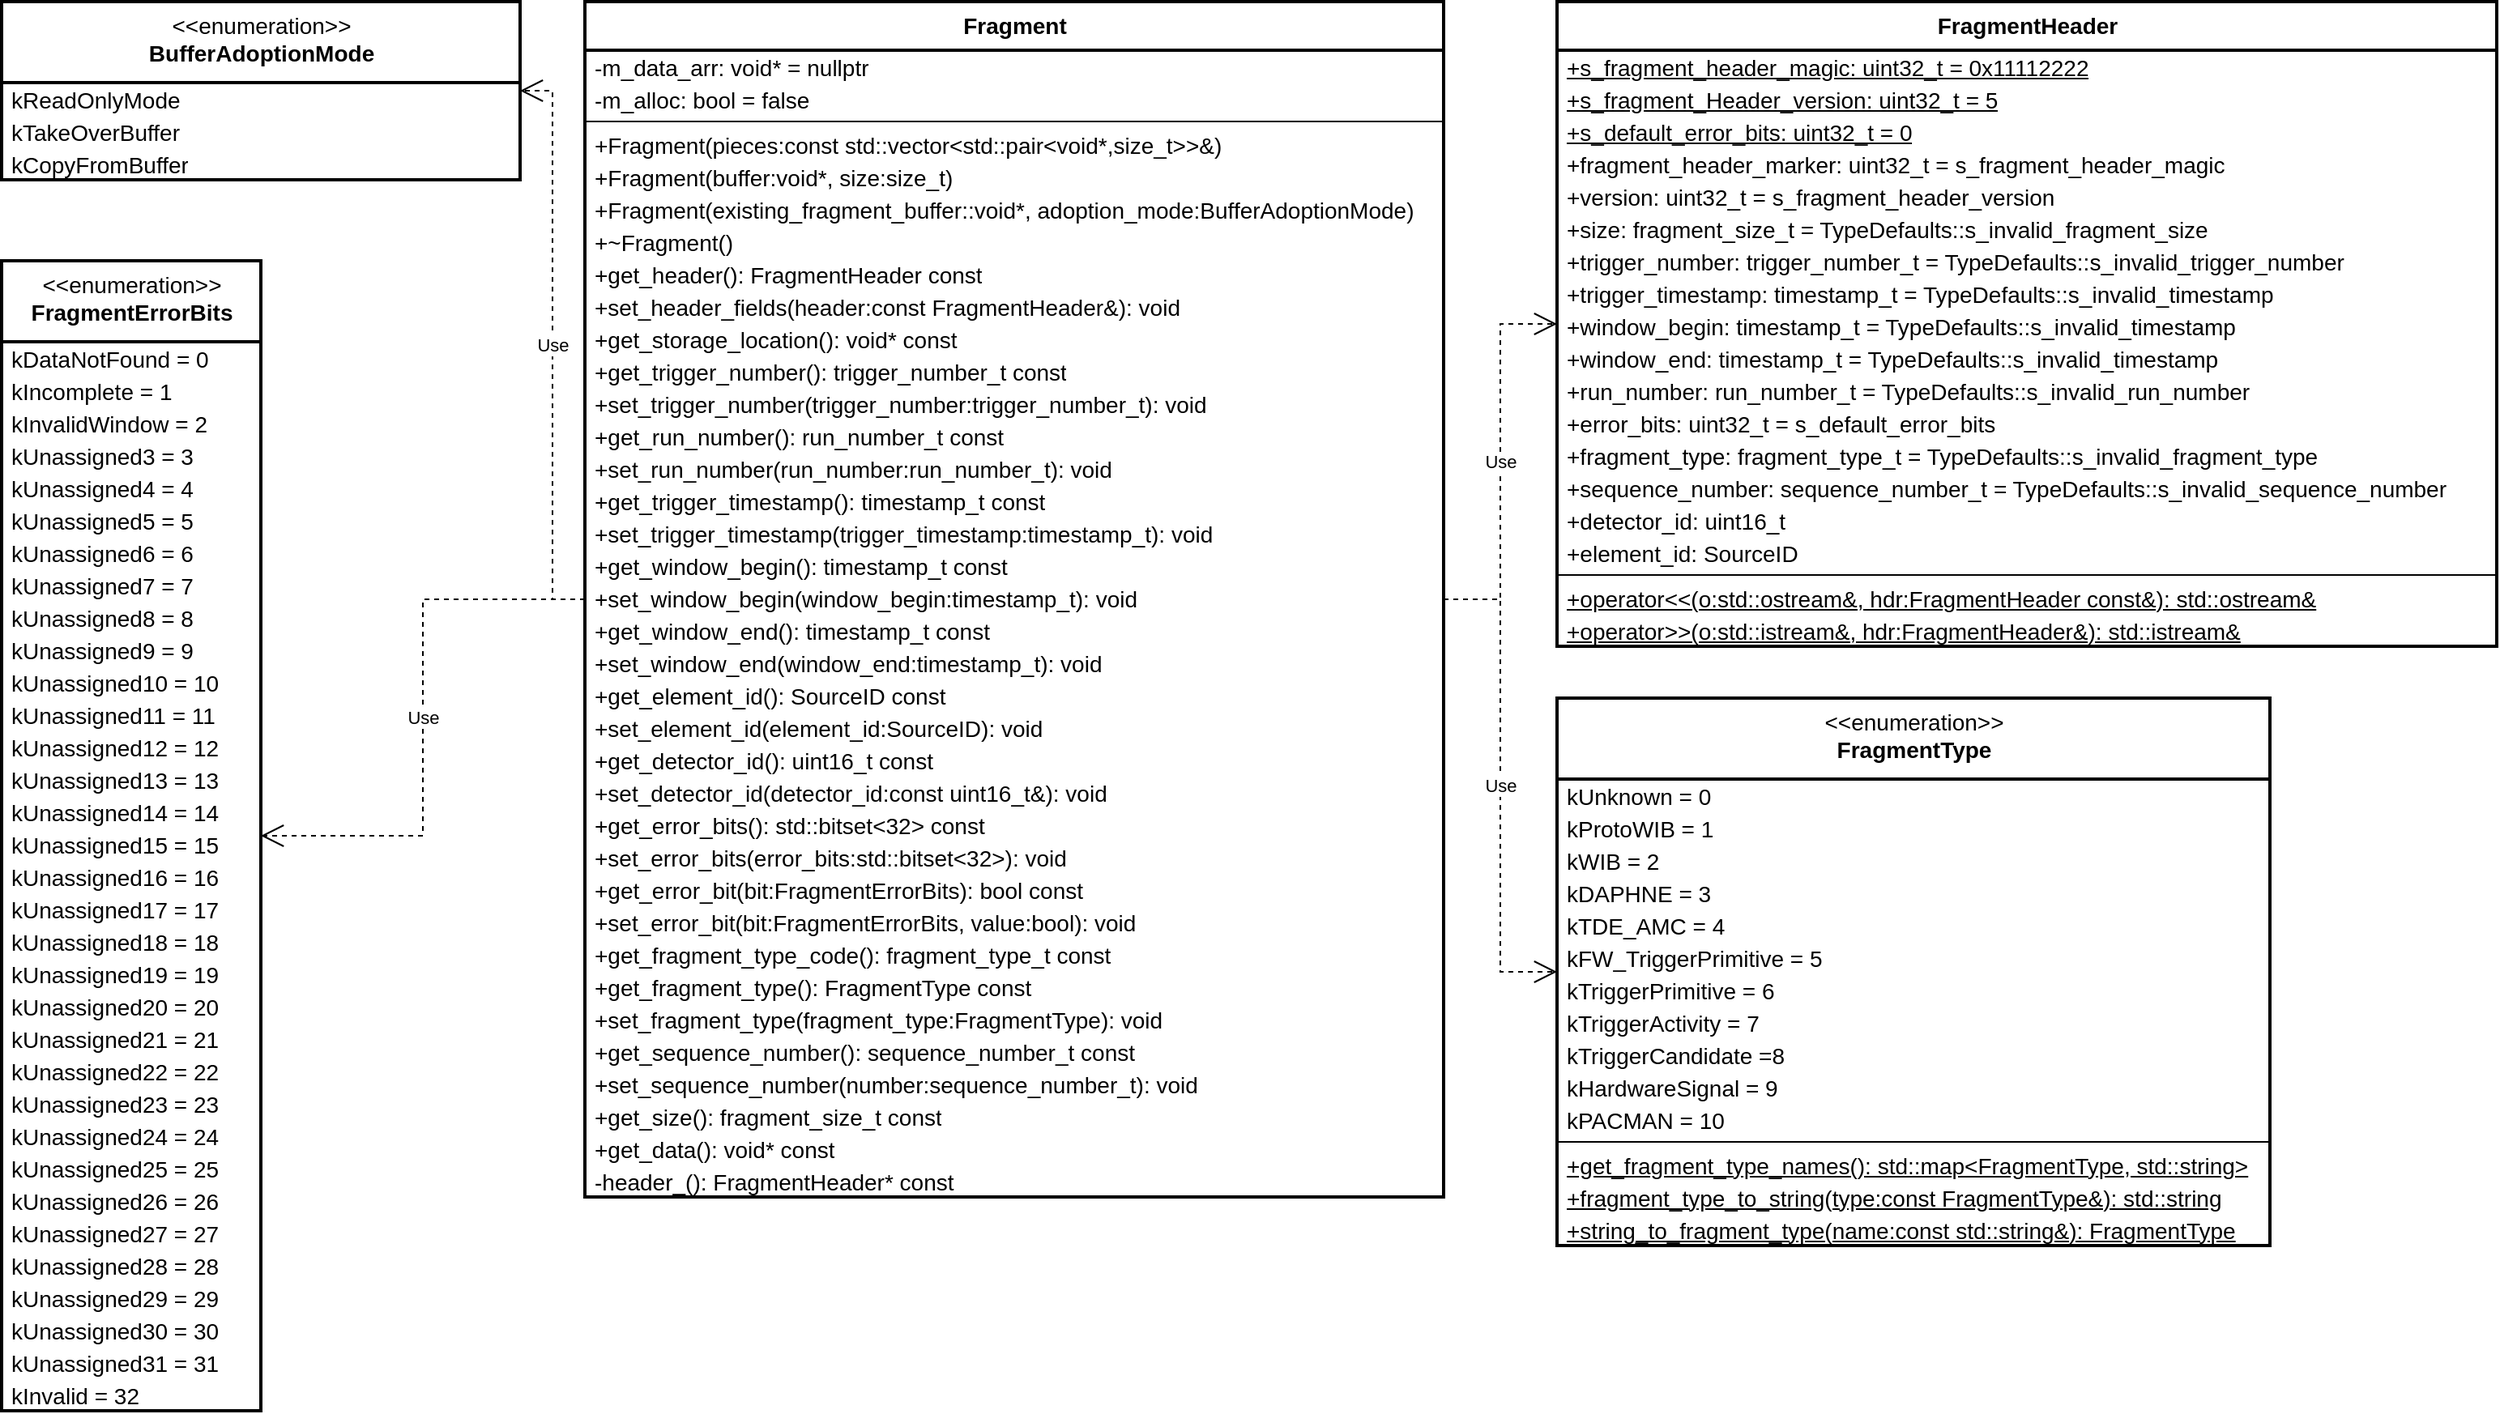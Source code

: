 <mxfile version="20.6.1" type="device"><diagram id="E1HVbYeFYIAMB-QXWZEo" name="Page-1"><mxGraphModel dx="2912" dy="1225" grid="1" gridSize="10" guides="1" tooltips="1" connect="1" arrows="1" fold="1" page="1" pageScale="1" pageWidth="850" pageHeight="1100" math="0" shadow="0"><root><mxCell id="0"/><mxCell id="1" parent="0"/><mxCell id="izyh-6Rv5obDqr6m-Rtq-10" value="&lt;b&gt;Fragment&lt;br&gt;&lt;/b&gt;" style="swimlane;fontStyle=0;align=center;verticalAlign=top;childLayout=stackLayout;horizontal=1;startSize=30;horizontalStack=0;resizeParent=1;resizeParentMax=0;resizeLast=0;collapsible=0;marginBottom=0;html=1;fontFamily=Helvetica;fontSize=14;strokeWidth=2;fillColor=default;" parent="1" vertex="1"><mxGeometry x="-180" y="110" width="530" height="738" as="geometry"/></mxCell><mxCell id="izyh-6Rv5obDqr6m-Rtq-11" value="-m_data_arr: void* = nullptr" style="text;html=1;strokeColor=none;fillColor=none;align=left;verticalAlign=middle;spacingLeft=4;spacingRight=4;overflow=hidden;rotatable=0;points=[[0,0.5],[1,0.5]];portConstraint=eastwest;fontFamily=Helvetica;fontSize=14;" parent="izyh-6Rv5obDqr6m-Rtq-10" vertex="1"><mxGeometry y="30" width="530" height="20" as="geometry"/></mxCell><mxCell id="izyh-6Rv5obDqr6m-Rtq-12" value="-m_alloc: bool = false" style="text;html=1;strokeColor=none;fillColor=none;align=left;verticalAlign=middle;spacingLeft=4;spacingRight=4;overflow=hidden;rotatable=0;points=[[0,0.5],[1,0.5]];portConstraint=eastwest;fontFamily=Helvetica;fontSize=14;" parent="izyh-6Rv5obDqr6m-Rtq-10" vertex="1"><mxGeometry y="50" width="530" height="20" as="geometry"/></mxCell><mxCell id="izyh-6Rv5obDqr6m-Rtq-17" value="" style="line;strokeWidth=1;fillColor=none;align=left;verticalAlign=middle;spacingTop=-1;spacingLeft=3;spacingRight=3;rotatable=0;labelPosition=right;points=[];portConstraint=eastwest;fontFamily=Helvetica;fontSize=14;" parent="izyh-6Rv5obDqr6m-Rtq-10" vertex="1"><mxGeometry y="70" width="530" height="8" as="geometry"/></mxCell><mxCell id="izyh-6Rv5obDqr6m-Rtq-13" value="+Fragment(pieces:const std::vector&amp;lt;std::pair&amp;lt;void*,size_t&amp;gt;&amp;gt;&amp;amp;)" style="text;html=1;strokeColor=none;fillColor=none;align=left;verticalAlign=middle;spacingLeft=4;spacingRight=4;overflow=hidden;rotatable=0;points=[[0,0.5],[1,0.5]];portConstraint=eastwest;fontFamily=Helvetica;fontSize=14;" parent="izyh-6Rv5obDqr6m-Rtq-10" vertex="1"><mxGeometry y="78" width="530" height="20" as="geometry"/></mxCell><mxCell id="izyh-6Rv5obDqr6m-Rtq-14" value="+Fragment(buffer:void*, size:size_t)" style="text;html=1;strokeColor=none;fillColor=none;align=left;verticalAlign=middle;spacingLeft=4;spacingRight=4;overflow=hidden;rotatable=0;points=[[0,0.5],[1,0.5]];portConstraint=eastwest;fontFamily=Helvetica;fontSize=14;" parent="izyh-6Rv5obDqr6m-Rtq-10" vertex="1"><mxGeometry y="98" width="530" height="20" as="geometry"/></mxCell><mxCell id="izyh-6Rv5obDqr6m-Rtq-15" value="+Fragment(existing_fragment_buffer::void*, adoption_mode:BufferAdoptionMode)" style="text;html=1;strokeColor=none;fillColor=none;align=left;verticalAlign=middle;spacingLeft=4;spacingRight=4;overflow=hidden;rotatable=0;points=[[0,0.5],[1,0.5]];portConstraint=eastwest;fontFamily=Helvetica;fontSize=14;" parent="izyh-6Rv5obDqr6m-Rtq-10" vertex="1"><mxGeometry y="118" width="530" height="20" as="geometry"/></mxCell><mxCell id="izyh-6Rv5obDqr6m-Rtq-16" value="+~Fragment()" style="text;html=1;strokeColor=none;fillColor=none;align=left;verticalAlign=middle;spacingLeft=4;spacingRight=4;overflow=hidden;rotatable=0;points=[[0,0.5],[1,0.5]];portConstraint=eastwest;fontFamily=Helvetica;fontSize=14;" parent="izyh-6Rv5obDqr6m-Rtq-10" vertex="1"><mxGeometry y="138" width="530" height="20" as="geometry"/></mxCell><mxCell id="izyh-6Rv5obDqr6m-Rtq-18" value="+get_header(): FragmentHeader const" style="text;html=1;strokeColor=none;fillColor=none;align=left;verticalAlign=middle;spacingLeft=4;spacingRight=4;overflow=hidden;rotatable=0;points=[[0,0.5],[1,0.5]];portConstraint=eastwest;fontFamily=Helvetica;fontSize=14;" parent="izyh-6Rv5obDqr6m-Rtq-10" vertex="1"><mxGeometry y="158" width="530" height="20" as="geometry"/></mxCell><mxCell id="izyh-6Rv5obDqr6m-Rtq-19" value="+set_header_fields(header:const FragmentHeader&amp;amp;): void" style="text;html=1;strokeColor=none;fillColor=none;align=left;verticalAlign=middle;spacingLeft=4;spacingRight=4;overflow=hidden;rotatable=0;points=[[0,0.5],[1,0.5]];portConstraint=eastwest;fontFamily=Helvetica;fontSize=14;" parent="izyh-6Rv5obDqr6m-Rtq-10" vertex="1"><mxGeometry y="178" width="530" height="20" as="geometry"/></mxCell><mxCell id="izyh-6Rv5obDqr6m-Rtq-20" value="+get_storage_location(): void* const" style="text;html=1;strokeColor=none;fillColor=none;align=left;verticalAlign=middle;spacingLeft=4;spacingRight=4;overflow=hidden;rotatable=0;points=[[0,0.5],[1,0.5]];portConstraint=eastwest;fontFamily=Helvetica;fontSize=14;" parent="izyh-6Rv5obDqr6m-Rtq-10" vertex="1"><mxGeometry y="198" width="530" height="20" as="geometry"/></mxCell><mxCell id="izyh-6Rv5obDqr6m-Rtq-21" value="+get_trigger_number(): trigger_number_t const" style="text;html=1;strokeColor=none;fillColor=none;align=left;verticalAlign=middle;spacingLeft=4;spacingRight=4;overflow=hidden;rotatable=0;points=[[0,0.5],[1,0.5]];portConstraint=eastwest;fontFamily=Helvetica;fontSize=14;" parent="izyh-6Rv5obDqr6m-Rtq-10" vertex="1"><mxGeometry y="218" width="530" height="20" as="geometry"/></mxCell><mxCell id="izyh-6Rv5obDqr6m-Rtq-22" value="+set_trigger_number(trigger_number:trigger_number_t): void" style="text;html=1;strokeColor=none;fillColor=none;align=left;verticalAlign=middle;spacingLeft=4;spacingRight=4;overflow=hidden;rotatable=0;points=[[0,0.5],[1,0.5]];portConstraint=eastwest;fontFamily=Helvetica;fontSize=14;" parent="izyh-6Rv5obDqr6m-Rtq-10" vertex="1"><mxGeometry y="238" width="530" height="20" as="geometry"/></mxCell><mxCell id="qGtXSFFgRXFeK_T3VmSI-53" value="+get_run_number(): run_number_t const" style="text;html=1;strokeColor=none;fillColor=none;align=left;verticalAlign=middle;spacingLeft=4;spacingRight=4;overflow=hidden;rotatable=0;points=[[0,0.5],[1,0.5]];portConstraint=eastwest;fontFamily=Helvetica;fontSize=14;" parent="izyh-6Rv5obDqr6m-Rtq-10" vertex="1"><mxGeometry y="258" width="530" height="20" as="geometry"/></mxCell><mxCell id="qGtXSFFgRXFeK_T3VmSI-54" value="+set_run_number(run_number:run_number_t): void" style="text;html=1;strokeColor=none;fillColor=none;align=left;verticalAlign=middle;spacingLeft=4;spacingRight=4;overflow=hidden;rotatable=0;points=[[0,0.5],[1,0.5]];portConstraint=eastwest;fontFamily=Helvetica;fontSize=14;" parent="izyh-6Rv5obDqr6m-Rtq-10" vertex="1"><mxGeometry y="278" width="530" height="20" as="geometry"/></mxCell><mxCell id="qGtXSFFgRXFeK_T3VmSI-55" value="+get_trigger_timestamp(): timestamp_t const" style="text;html=1;strokeColor=none;fillColor=none;align=left;verticalAlign=middle;spacingLeft=4;spacingRight=4;overflow=hidden;rotatable=0;points=[[0,0.5],[1,0.5]];portConstraint=eastwest;fontFamily=Helvetica;fontSize=14;" parent="izyh-6Rv5obDqr6m-Rtq-10" vertex="1"><mxGeometry y="298" width="530" height="20" as="geometry"/></mxCell><mxCell id="qGtXSFFgRXFeK_T3VmSI-56" value="+set_trigger_timestamp(trigger_timestamp:timestamp_t): void" style="text;html=1;strokeColor=none;fillColor=none;align=left;verticalAlign=middle;spacingLeft=4;spacingRight=4;overflow=hidden;rotatable=0;points=[[0,0.5],[1,0.5]];portConstraint=eastwest;fontFamily=Helvetica;fontSize=14;" parent="izyh-6Rv5obDqr6m-Rtq-10" vertex="1"><mxGeometry y="318" width="530" height="20" as="geometry"/></mxCell><mxCell id="qGtXSFFgRXFeK_T3VmSI-57" value="+get_window_begin(): timestamp_t const" style="text;html=1;strokeColor=none;fillColor=none;align=left;verticalAlign=middle;spacingLeft=4;spacingRight=4;overflow=hidden;rotatable=0;points=[[0,0.5],[1,0.5]];portConstraint=eastwest;fontFamily=Helvetica;fontSize=14;" parent="izyh-6Rv5obDqr6m-Rtq-10" vertex="1"><mxGeometry y="338" width="530" height="20" as="geometry"/></mxCell><mxCell id="qGtXSFFgRXFeK_T3VmSI-58" value="+set_window_begin(window_begin:timestamp_t): void" style="text;html=1;strokeColor=none;fillColor=none;align=left;verticalAlign=middle;spacingLeft=4;spacingRight=4;overflow=hidden;rotatable=0;points=[[0,0.5],[1,0.5]];portConstraint=eastwest;fontFamily=Helvetica;fontSize=14;" parent="izyh-6Rv5obDqr6m-Rtq-10" vertex="1"><mxGeometry y="358" width="530" height="20" as="geometry"/></mxCell><mxCell id="qGtXSFFgRXFeK_T3VmSI-59" value="+get_window_end(): timestamp_t const" style="text;html=1;strokeColor=none;fillColor=none;align=left;verticalAlign=middle;spacingLeft=4;spacingRight=4;overflow=hidden;rotatable=0;points=[[0,0.5],[1,0.5]];portConstraint=eastwest;fontFamily=Helvetica;fontSize=14;" parent="izyh-6Rv5obDqr6m-Rtq-10" vertex="1"><mxGeometry y="378" width="530" height="20" as="geometry"/></mxCell><mxCell id="qGtXSFFgRXFeK_T3VmSI-60" value="+set_window_end(window_end:timestamp_t): void" style="text;html=1;strokeColor=none;fillColor=none;align=left;verticalAlign=middle;spacingLeft=4;spacingRight=4;overflow=hidden;rotatable=0;points=[[0,0.5],[1,0.5]];portConstraint=eastwest;fontFamily=Helvetica;fontSize=14;" parent="izyh-6Rv5obDqr6m-Rtq-10" vertex="1"><mxGeometry y="398" width="530" height="20" as="geometry"/></mxCell><mxCell id="qGtXSFFgRXFeK_T3VmSI-61" value="+get_element_id(): SourceID const" style="text;html=1;strokeColor=none;fillColor=none;align=left;verticalAlign=middle;spacingLeft=4;spacingRight=4;overflow=hidden;rotatable=0;points=[[0,0.5],[1,0.5]];portConstraint=eastwest;fontFamily=Helvetica;fontSize=14;" parent="izyh-6Rv5obDqr6m-Rtq-10" vertex="1"><mxGeometry y="418" width="530" height="20" as="geometry"/></mxCell><mxCell id="qGtXSFFgRXFeK_T3VmSI-62" value="+set_element_id(element_id:SourceID): void" style="text;html=1;strokeColor=none;fillColor=none;align=left;verticalAlign=middle;spacingLeft=4;spacingRight=4;overflow=hidden;rotatable=0;points=[[0,0.5],[1,0.5]];portConstraint=eastwest;fontFamily=Helvetica;fontSize=14;" parent="izyh-6Rv5obDqr6m-Rtq-10" vertex="1"><mxGeometry y="438" width="530" height="20" as="geometry"/></mxCell><mxCell id="qGtXSFFgRXFeK_T3VmSI-63" value="+get_detector_id(): uint16_t const" style="text;html=1;strokeColor=none;fillColor=none;align=left;verticalAlign=middle;spacingLeft=4;spacingRight=4;overflow=hidden;rotatable=0;points=[[0,0.5],[1,0.5]];portConstraint=eastwest;fontFamily=Helvetica;fontSize=14;" parent="izyh-6Rv5obDqr6m-Rtq-10" vertex="1"><mxGeometry y="458" width="530" height="20" as="geometry"/></mxCell><mxCell id="qGtXSFFgRXFeK_T3VmSI-64" value="+set_detector_id(detector_id:const uint16_t&amp;amp;): void" style="text;html=1;strokeColor=none;fillColor=none;align=left;verticalAlign=middle;spacingLeft=4;spacingRight=4;overflow=hidden;rotatable=0;points=[[0,0.5],[1,0.5]];portConstraint=eastwest;fontFamily=Helvetica;fontSize=14;" parent="izyh-6Rv5obDqr6m-Rtq-10" vertex="1"><mxGeometry y="478" width="530" height="20" as="geometry"/></mxCell><mxCell id="qGtXSFFgRXFeK_T3VmSI-65" value="+get_error_bits(): std::bitset&amp;lt;32&amp;gt; const" style="text;html=1;strokeColor=none;fillColor=none;align=left;verticalAlign=middle;spacingLeft=4;spacingRight=4;overflow=hidden;rotatable=0;points=[[0,0.5],[1,0.5]];portConstraint=eastwest;fontFamily=Helvetica;fontSize=14;" parent="izyh-6Rv5obDqr6m-Rtq-10" vertex="1"><mxGeometry y="498" width="530" height="20" as="geometry"/></mxCell><mxCell id="qGtXSFFgRXFeK_T3VmSI-66" value="+set_error_bits(error_bits:std::bitset&amp;lt;32&amp;gt;): void" style="text;html=1;strokeColor=none;fillColor=none;align=left;verticalAlign=middle;spacingLeft=4;spacingRight=4;overflow=hidden;rotatable=0;points=[[0,0.5],[1,0.5]];portConstraint=eastwest;fontFamily=Helvetica;fontSize=14;" parent="izyh-6Rv5obDqr6m-Rtq-10" vertex="1"><mxGeometry y="518" width="530" height="20" as="geometry"/></mxCell><mxCell id="qGtXSFFgRXFeK_T3VmSI-67" value="+get_error_bit(bit:FragmentErrorBits): bool const" style="text;html=1;strokeColor=none;fillColor=none;align=left;verticalAlign=middle;spacingLeft=4;spacingRight=4;overflow=hidden;rotatable=0;points=[[0,0.5],[1,0.5]];portConstraint=eastwest;fontFamily=Helvetica;fontSize=14;" parent="izyh-6Rv5obDqr6m-Rtq-10" vertex="1"><mxGeometry y="538" width="530" height="20" as="geometry"/></mxCell><mxCell id="qGtXSFFgRXFeK_T3VmSI-68" value="+set_error_bit(bit:FragmentErrorBits, value:bool): void" style="text;html=1;strokeColor=none;fillColor=none;align=left;verticalAlign=middle;spacingLeft=4;spacingRight=4;overflow=hidden;rotatable=0;points=[[0,0.5],[1,0.5]];portConstraint=eastwest;fontFamily=Helvetica;fontSize=14;" parent="izyh-6Rv5obDqr6m-Rtq-10" vertex="1"><mxGeometry y="558" width="530" height="20" as="geometry"/></mxCell><mxCell id="qGtXSFFgRXFeK_T3VmSI-69" value="+get_fragment_type_code(): fragment_type_t const" style="text;html=1;strokeColor=none;fillColor=none;align=left;verticalAlign=middle;spacingLeft=4;spacingRight=4;overflow=hidden;rotatable=0;points=[[0,0.5],[1,0.5]];portConstraint=eastwest;fontFamily=Helvetica;fontSize=14;" parent="izyh-6Rv5obDqr6m-Rtq-10" vertex="1"><mxGeometry y="578" width="530" height="20" as="geometry"/></mxCell><mxCell id="qGtXSFFgRXFeK_T3VmSI-70" value="+get_fragment_type(): FragmentType const" style="text;html=1;strokeColor=none;fillColor=none;align=left;verticalAlign=middle;spacingLeft=4;spacingRight=4;overflow=hidden;rotatable=0;points=[[0,0.5],[1,0.5]];portConstraint=eastwest;fontFamily=Helvetica;fontSize=14;" parent="izyh-6Rv5obDqr6m-Rtq-10" vertex="1"><mxGeometry y="598" width="530" height="20" as="geometry"/></mxCell><mxCell id="qGtXSFFgRXFeK_T3VmSI-71" value="+set_fragment_type(fragment_type:FragmentType): void" style="text;html=1;strokeColor=none;fillColor=none;align=left;verticalAlign=middle;spacingLeft=4;spacingRight=4;overflow=hidden;rotatable=0;points=[[0,0.5],[1,0.5]];portConstraint=eastwest;fontFamily=Helvetica;fontSize=14;" parent="izyh-6Rv5obDqr6m-Rtq-10" vertex="1"><mxGeometry y="618" width="530" height="20" as="geometry"/></mxCell><mxCell id="qGtXSFFgRXFeK_T3VmSI-72" value="+get_sequence_number(): sequence_number_t const" style="text;html=1;strokeColor=none;fillColor=none;align=left;verticalAlign=middle;spacingLeft=4;spacingRight=4;overflow=hidden;rotatable=0;points=[[0,0.5],[1,0.5]];portConstraint=eastwest;fontFamily=Helvetica;fontSize=14;" parent="izyh-6Rv5obDqr6m-Rtq-10" vertex="1"><mxGeometry y="638" width="530" height="20" as="geometry"/></mxCell><mxCell id="qGtXSFFgRXFeK_T3VmSI-73" value="+set_sequence_number(number:sequence_number_t): void" style="text;html=1;strokeColor=none;fillColor=none;align=left;verticalAlign=middle;spacingLeft=4;spacingRight=4;overflow=hidden;rotatable=0;points=[[0,0.5],[1,0.5]];portConstraint=eastwest;fontFamily=Helvetica;fontSize=14;" parent="izyh-6Rv5obDqr6m-Rtq-10" vertex="1"><mxGeometry y="658" width="530" height="20" as="geometry"/></mxCell><mxCell id="qGtXSFFgRXFeK_T3VmSI-74" value="+get_size(): fragment_size_t const" style="text;html=1;strokeColor=none;fillColor=none;align=left;verticalAlign=middle;spacingLeft=4;spacingRight=4;overflow=hidden;rotatable=0;points=[[0,0.5],[1,0.5]];portConstraint=eastwest;fontFamily=Helvetica;fontSize=14;" parent="izyh-6Rv5obDqr6m-Rtq-10" vertex="1"><mxGeometry y="678" width="530" height="20" as="geometry"/></mxCell><mxCell id="qGtXSFFgRXFeK_T3VmSI-75" value="+get_data(): void* const" style="text;html=1;strokeColor=none;fillColor=none;align=left;verticalAlign=middle;spacingLeft=4;spacingRight=4;overflow=hidden;rotatable=0;points=[[0,0.5],[1,0.5]];portConstraint=eastwest;fontFamily=Helvetica;fontSize=14;" parent="izyh-6Rv5obDqr6m-Rtq-10" vertex="1"><mxGeometry y="698" width="530" height="20" as="geometry"/></mxCell><mxCell id="qGtXSFFgRXFeK_T3VmSI-76" value="-header_(): FragmentHeader* const" style="text;html=1;strokeColor=none;fillColor=none;align=left;verticalAlign=middle;spacingLeft=4;spacingRight=4;overflow=hidden;rotatable=0;points=[[0,0.5],[1,0.5]];portConstraint=eastwest;fontFamily=Helvetica;fontSize=14;" parent="izyh-6Rv5obDqr6m-Rtq-10" vertex="1"><mxGeometry y="718" width="530" height="20" as="geometry"/></mxCell><mxCell id="qGtXSFFgRXFeK_T3VmSI-1" value="&amp;lt;&amp;lt;enumeration&amp;gt;&amp;gt;&lt;br&gt;&lt;b&gt;FragmentErrorBits&lt;/b&gt;" style="swimlane;fontStyle=0;align=center;verticalAlign=top;childLayout=stackLayout;horizontal=1;startSize=50;horizontalStack=0;resizeParent=1;resizeParentMax=0;resizeLast=0;collapsible=0;marginBottom=0;html=1;fontFamily=Helvetica;fontSize=14;strokeWidth=2;fillColor=default;" parent="1" vertex="1"><mxGeometry x="-540" y="270" width="160" height="710" as="geometry"/></mxCell><mxCell id="qGtXSFFgRXFeK_T3VmSI-2" value="kDataNotFound = 0" style="text;html=1;strokeColor=none;fillColor=none;align=left;verticalAlign=middle;spacingLeft=4;spacingRight=4;overflow=hidden;rotatable=0;points=[[0,0.5],[1,0.5]];portConstraint=eastwest;fontFamily=Helvetica;fontSize=14;" parent="qGtXSFFgRXFeK_T3VmSI-1" vertex="1"><mxGeometry y="50" width="160" height="20" as="geometry"/></mxCell><mxCell id="qGtXSFFgRXFeK_T3VmSI-3" value="kIncomplete = 1" style="text;html=1;strokeColor=none;fillColor=none;align=left;verticalAlign=middle;spacingLeft=4;spacingRight=4;overflow=hidden;rotatable=0;points=[[0,0.5],[1,0.5]];portConstraint=eastwest;fontFamily=Helvetica;fontSize=14;" parent="qGtXSFFgRXFeK_T3VmSI-1" vertex="1"><mxGeometry y="70" width="160" height="20" as="geometry"/></mxCell><mxCell id="qGtXSFFgRXFeK_T3VmSI-4" value="kInvalidWindow = 2" style="text;html=1;strokeColor=none;fillColor=none;align=left;verticalAlign=middle;spacingLeft=4;spacingRight=4;overflow=hidden;rotatable=0;points=[[0,0.5],[1,0.5]];portConstraint=eastwest;fontFamily=Helvetica;fontSize=14;" parent="qGtXSFFgRXFeK_T3VmSI-1" vertex="1"><mxGeometry y="90" width="160" height="20" as="geometry"/></mxCell><mxCell id="qGtXSFFgRXFeK_T3VmSI-5" value="kUnassigned3 = 3" style="text;html=1;strokeColor=none;fillColor=none;align=left;verticalAlign=middle;spacingLeft=4;spacingRight=4;overflow=hidden;rotatable=0;points=[[0,0.5],[1,0.5]];portConstraint=eastwest;fontFamily=Helvetica;fontSize=14;" parent="qGtXSFFgRXFeK_T3VmSI-1" vertex="1"><mxGeometry y="110" width="160" height="20" as="geometry"/></mxCell><mxCell id="qGtXSFFgRXFeK_T3VmSI-79" value="kUnassigned4 = 4" style="text;html=1;strokeColor=none;fillColor=none;align=left;verticalAlign=middle;spacingLeft=4;spacingRight=4;overflow=hidden;rotatable=0;points=[[0,0.5],[1,0.5]];portConstraint=eastwest;fontFamily=Helvetica;fontSize=14;" parent="qGtXSFFgRXFeK_T3VmSI-1" vertex="1"><mxGeometry y="130" width="160" height="20" as="geometry"/></mxCell><mxCell id="qGtXSFFgRXFeK_T3VmSI-80" value="kUnassigned5 = 5" style="text;html=1;strokeColor=none;fillColor=none;align=left;verticalAlign=middle;spacingLeft=4;spacingRight=4;overflow=hidden;rotatable=0;points=[[0,0.5],[1,0.5]];portConstraint=eastwest;fontFamily=Helvetica;fontSize=14;" parent="qGtXSFFgRXFeK_T3VmSI-1" vertex="1"><mxGeometry y="150" width="160" height="20" as="geometry"/></mxCell><mxCell id="qGtXSFFgRXFeK_T3VmSI-82" value="kUnassigned6 = 6" style="text;html=1;strokeColor=none;fillColor=none;align=left;verticalAlign=middle;spacingLeft=4;spacingRight=4;overflow=hidden;rotatable=0;points=[[0,0.5],[1,0.5]];portConstraint=eastwest;fontFamily=Helvetica;fontSize=14;" parent="qGtXSFFgRXFeK_T3VmSI-1" vertex="1"><mxGeometry y="170" width="160" height="20" as="geometry"/></mxCell><mxCell id="qGtXSFFgRXFeK_T3VmSI-83" value="kUnassigned7 = 7" style="text;html=1;strokeColor=none;fillColor=none;align=left;verticalAlign=middle;spacingLeft=4;spacingRight=4;overflow=hidden;rotatable=0;points=[[0,0.5],[1,0.5]];portConstraint=eastwest;fontFamily=Helvetica;fontSize=14;" parent="qGtXSFFgRXFeK_T3VmSI-1" vertex="1"><mxGeometry y="190" width="160" height="20" as="geometry"/></mxCell><mxCell id="qGtXSFFgRXFeK_T3VmSI-84" value="kUnassigned8 = 8" style="text;html=1;strokeColor=none;fillColor=none;align=left;verticalAlign=middle;spacingLeft=4;spacingRight=4;overflow=hidden;rotatable=0;points=[[0,0.5],[1,0.5]];portConstraint=eastwest;fontFamily=Helvetica;fontSize=14;" parent="qGtXSFFgRXFeK_T3VmSI-1" vertex="1"><mxGeometry y="210" width="160" height="20" as="geometry"/></mxCell><mxCell id="qGtXSFFgRXFeK_T3VmSI-85" value="kUnassigned9 = 9" style="text;html=1;strokeColor=none;fillColor=none;align=left;verticalAlign=middle;spacingLeft=4;spacingRight=4;overflow=hidden;rotatable=0;points=[[0,0.5],[1,0.5]];portConstraint=eastwest;fontFamily=Helvetica;fontSize=14;" parent="qGtXSFFgRXFeK_T3VmSI-1" vertex="1"><mxGeometry y="230" width="160" height="20" as="geometry"/></mxCell><mxCell id="qGtXSFFgRXFeK_T3VmSI-86" value="kUnassigned10 = 10" style="text;html=1;strokeColor=none;fillColor=none;align=left;verticalAlign=middle;spacingLeft=4;spacingRight=4;overflow=hidden;rotatable=0;points=[[0,0.5],[1,0.5]];portConstraint=eastwest;fontFamily=Helvetica;fontSize=14;" parent="qGtXSFFgRXFeK_T3VmSI-1" vertex="1"><mxGeometry y="250" width="160" height="20" as="geometry"/></mxCell><mxCell id="qGtXSFFgRXFeK_T3VmSI-108" value="kUnassigned11 = 11" style="text;html=1;strokeColor=none;fillColor=none;align=left;verticalAlign=middle;spacingLeft=4;spacingRight=4;overflow=hidden;rotatable=0;points=[[0,0.5],[1,0.5]];portConstraint=eastwest;fontFamily=Helvetica;fontSize=14;" parent="qGtXSFFgRXFeK_T3VmSI-1" vertex="1"><mxGeometry y="270" width="160" height="20" as="geometry"/></mxCell><mxCell id="qGtXSFFgRXFeK_T3VmSI-109" value="kUnassigned12 = 12" style="text;html=1;strokeColor=none;fillColor=none;align=left;verticalAlign=middle;spacingLeft=4;spacingRight=4;overflow=hidden;rotatable=0;points=[[0,0.5],[1,0.5]];portConstraint=eastwest;fontFamily=Helvetica;fontSize=14;" parent="qGtXSFFgRXFeK_T3VmSI-1" vertex="1"><mxGeometry y="290" width="160" height="20" as="geometry"/></mxCell><mxCell id="qGtXSFFgRXFeK_T3VmSI-110" value="kUnassigned13 = 13" style="text;html=1;strokeColor=none;fillColor=none;align=left;verticalAlign=middle;spacingLeft=4;spacingRight=4;overflow=hidden;rotatable=0;points=[[0,0.5],[1,0.5]];portConstraint=eastwest;fontFamily=Helvetica;fontSize=14;" parent="qGtXSFFgRXFeK_T3VmSI-1" vertex="1"><mxGeometry y="310" width="160" height="20" as="geometry"/></mxCell><mxCell id="qGtXSFFgRXFeK_T3VmSI-111" value="kUnassigned14 = 14" style="text;html=1;strokeColor=none;fillColor=none;align=left;verticalAlign=middle;spacingLeft=4;spacingRight=4;overflow=hidden;rotatable=0;points=[[0,0.5],[1,0.5]];portConstraint=eastwest;fontFamily=Helvetica;fontSize=14;" parent="qGtXSFFgRXFeK_T3VmSI-1" vertex="1"><mxGeometry y="330" width="160" height="20" as="geometry"/></mxCell><mxCell id="qGtXSFFgRXFeK_T3VmSI-112" value="kUnassigned15 = 15" style="text;html=1;strokeColor=none;fillColor=none;align=left;verticalAlign=middle;spacingLeft=4;spacingRight=4;overflow=hidden;rotatable=0;points=[[0,0.5],[1,0.5]];portConstraint=eastwest;fontFamily=Helvetica;fontSize=14;" parent="qGtXSFFgRXFeK_T3VmSI-1" vertex="1"><mxGeometry y="350" width="160" height="20" as="geometry"/></mxCell><mxCell id="qGtXSFFgRXFeK_T3VmSI-113" value="kUnassigned16 = 16" style="text;html=1;strokeColor=none;fillColor=none;align=left;verticalAlign=middle;spacingLeft=4;spacingRight=4;overflow=hidden;rotatable=0;points=[[0,0.5],[1,0.5]];portConstraint=eastwest;fontFamily=Helvetica;fontSize=14;" parent="qGtXSFFgRXFeK_T3VmSI-1" vertex="1"><mxGeometry y="370" width="160" height="20" as="geometry"/></mxCell><mxCell id="qGtXSFFgRXFeK_T3VmSI-114" value="kUnassigned17 = 17" style="text;html=1;strokeColor=none;fillColor=none;align=left;verticalAlign=middle;spacingLeft=4;spacingRight=4;overflow=hidden;rotatable=0;points=[[0,0.5],[1,0.5]];portConstraint=eastwest;fontFamily=Helvetica;fontSize=14;" parent="qGtXSFFgRXFeK_T3VmSI-1" vertex="1"><mxGeometry y="390" width="160" height="20" as="geometry"/></mxCell><mxCell id="qGtXSFFgRXFeK_T3VmSI-115" value="kUnassigned18 = 18" style="text;html=1;strokeColor=none;fillColor=none;align=left;verticalAlign=middle;spacingLeft=4;spacingRight=4;overflow=hidden;rotatable=0;points=[[0,0.5],[1,0.5]];portConstraint=eastwest;fontFamily=Helvetica;fontSize=14;" parent="qGtXSFFgRXFeK_T3VmSI-1" vertex="1"><mxGeometry y="410" width="160" height="20" as="geometry"/></mxCell><mxCell id="qGtXSFFgRXFeK_T3VmSI-117" value="kUnassigned19 = 19" style="text;html=1;strokeColor=none;fillColor=none;align=left;verticalAlign=middle;spacingLeft=4;spacingRight=4;overflow=hidden;rotatable=0;points=[[0,0.5],[1,0.5]];portConstraint=eastwest;fontFamily=Helvetica;fontSize=14;" parent="qGtXSFFgRXFeK_T3VmSI-1" vertex="1"><mxGeometry y="430" width="160" height="20" as="geometry"/></mxCell><mxCell id="qGtXSFFgRXFeK_T3VmSI-118" value="kUnassigned20 = 20" style="text;html=1;strokeColor=none;fillColor=none;align=left;verticalAlign=middle;spacingLeft=4;spacingRight=4;overflow=hidden;rotatable=0;points=[[0,0.5],[1,0.5]];portConstraint=eastwest;fontFamily=Helvetica;fontSize=14;" parent="qGtXSFFgRXFeK_T3VmSI-1" vertex="1"><mxGeometry y="450" width="160" height="20" as="geometry"/></mxCell><mxCell id="qGtXSFFgRXFeK_T3VmSI-119" value="kUnassigned21 = 21" style="text;html=1;strokeColor=none;fillColor=none;align=left;verticalAlign=middle;spacingLeft=4;spacingRight=4;overflow=hidden;rotatable=0;points=[[0,0.5],[1,0.5]];portConstraint=eastwest;fontFamily=Helvetica;fontSize=14;" parent="qGtXSFFgRXFeK_T3VmSI-1" vertex="1"><mxGeometry y="470" width="160" height="20" as="geometry"/></mxCell><mxCell id="qGtXSFFgRXFeK_T3VmSI-120" value="kUnassigned22 = 22" style="text;html=1;strokeColor=none;fillColor=none;align=left;verticalAlign=middle;spacingLeft=4;spacingRight=4;overflow=hidden;rotatable=0;points=[[0,0.5],[1,0.5]];portConstraint=eastwest;fontFamily=Helvetica;fontSize=14;" parent="qGtXSFFgRXFeK_T3VmSI-1" vertex="1"><mxGeometry y="490" width="160" height="20" as="geometry"/></mxCell><mxCell id="qGtXSFFgRXFeK_T3VmSI-121" value="kUnassigned23 = 23" style="text;html=1;strokeColor=none;fillColor=none;align=left;verticalAlign=middle;spacingLeft=4;spacingRight=4;overflow=hidden;rotatable=0;points=[[0,0.5],[1,0.5]];portConstraint=eastwest;fontFamily=Helvetica;fontSize=14;" parent="qGtXSFFgRXFeK_T3VmSI-1" vertex="1"><mxGeometry y="510" width="160" height="20" as="geometry"/></mxCell><mxCell id="qGtXSFFgRXFeK_T3VmSI-122" value="kUnassigned24 = 24" style="text;html=1;strokeColor=none;fillColor=none;align=left;verticalAlign=middle;spacingLeft=4;spacingRight=4;overflow=hidden;rotatable=0;points=[[0,0.5],[1,0.5]];portConstraint=eastwest;fontFamily=Helvetica;fontSize=14;" parent="qGtXSFFgRXFeK_T3VmSI-1" vertex="1"><mxGeometry y="530" width="160" height="20" as="geometry"/></mxCell><mxCell id="qGtXSFFgRXFeK_T3VmSI-123" value="kUnassigned25 = 25" style="text;html=1;strokeColor=none;fillColor=none;align=left;verticalAlign=middle;spacingLeft=4;spacingRight=4;overflow=hidden;rotatable=0;points=[[0,0.5],[1,0.5]];portConstraint=eastwest;fontFamily=Helvetica;fontSize=14;" parent="qGtXSFFgRXFeK_T3VmSI-1" vertex="1"><mxGeometry y="550" width="160" height="20" as="geometry"/></mxCell><mxCell id="qGtXSFFgRXFeK_T3VmSI-124" value="kUnassigned26 = 26" style="text;html=1;strokeColor=none;fillColor=none;align=left;verticalAlign=middle;spacingLeft=4;spacingRight=4;overflow=hidden;rotatable=0;points=[[0,0.5],[1,0.5]];portConstraint=eastwest;fontFamily=Helvetica;fontSize=14;" parent="qGtXSFFgRXFeK_T3VmSI-1" vertex="1"><mxGeometry y="570" width="160" height="20" as="geometry"/></mxCell><mxCell id="qGtXSFFgRXFeK_T3VmSI-125" value="kUnassigned27 = 27" style="text;html=1;strokeColor=none;fillColor=none;align=left;verticalAlign=middle;spacingLeft=4;spacingRight=4;overflow=hidden;rotatable=0;points=[[0,0.5],[1,0.5]];portConstraint=eastwest;fontFamily=Helvetica;fontSize=14;" parent="qGtXSFFgRXFeK_T3VmSI-1" vertex="1"><mxGeometry y="590" width="160" height="20" as="geometry"/></mxCell><mxCell id="qGtXSFFgRXFeK_T3VmSI-126" value="kUnassigned28 = 28" style="text;html=1;strokeColor=none;fillColor=none;align=left;verticalAlign=middle;spacingLeft=4;spacingRight=4;overflow=hidden;rotatable=0;points=[[0,0.5],[1,0.5]];portConstraint=eastwest;fontFamily=Helvetica;fontSize=14;" parent="qGtXSFFgRXFeK_T3VmSI-1" vertex="1"><mxGeometry y="610" width="160" height="20" as="geometry"/></mxCell><mxCell id="qGtXSFFgRXFeK_T3VmSI-127" value="kUnassigned29 = 29" style="text;html=1;strokeColor=none;fillColor=none;align=left;verticalAlign=middle;spacingLeft=4;spacingRight=4;overflow=hidden;rotatable=0;points=[[0,0.5],[1,0.5]];portConstraint=eastwest;fontFamily=Helvetica;fontSize=14;" parent="qGtXSFFgRXFeK_T3VmSI-1" vertex="1"><mxGeometry y="630" width="160" height="20" as="geometry"/></mxCell><mxCell id="qGtXSFFgRXFeK_T3VmSI-128" value="kUnassigned30 = 30" style="text;html=1;strokeColor=none;fillColor=none;align=left;verticalAlign=middle;spacingLeft=4;spacingRight=4;overflow=hidden;rotatable=0;points=[[0,0.5],[1,0.5]];portConstraint=eastwest;fontFamily=Helvetica;fontSize=14;" parent="qGtXSFFgRXFeK_T3VmSI-1" vertex="1"><mxGeometry y="650" width="160" height="20" as="geometry"/></mxCell><mxCell id="qGtXSFFgRXFeK_T3VmSI-129" value="kUnassigned31 = 31" style="text;html=1;strokeColor=none;fillColor=none;align=left;verticalAlign=middle;spacingLeft=4;spacingRight=4;overflow=hidden;rotatable=0;points=[[0,0.5],[1,0.5]];portConstraint=eastwest;fontFamily=Helvetica;fontSize=14;" parent="qGtXSFFgRXFeK_T3VmSI-1" vertex="1"><mxGeometry y="670" width="160" height="20" as="geometry"/></mxCell><mxCell id="qGtXSFFgRXFeK_T3VmSI-130" value="kInvalid = 32" style="text;html=1;strokeColor=none;fillColor=none;align=left;verticalAlign=middle;spacingLeft=4;spacingRight=4;overflow=hidden;rotatable=0;points=[[0,0.5],[1,0.5]];portConstraint=eastwest;fontFamily=Helvetica;fontSize=14;" parent="qGtXSFFgRXFeK_T3VmSI-1" vertex="1"><mxGeometry y="690" width="160" height="20" as="geometry"/></mxCell><mxCell id="qGtXSFFgRXFeK_T3VmSI-14" value="&amp;lt;&amp;lt;enumeration&amp;gt;&amp;gt;&lt;br&gt;&lt;b&gt;BufferAdoptionMode&lt;/b&gt;" style="swimlane;fontStyle=0;align=center;verticalAlign=top;childLayout=stackLayout;horizontal=1;startSize=50;horizontalStack=0;resizeParent=1;resizeParentMax=0;resizeLast=0;collapsible=0;marginBottom=0;html=1;fontFamily=Helvetica;fontSize=14;strokeWidth=2;fillColor=default;" parent="1" vertex="1"><mxGeometry x="-540" y="110" width="320" height="110" as="geometry"/></mxCell><mxCell id="qGtXSFFgRXFeK_T3VmSI-15" value="kReadOnlyMode" style="text;html=1;strokeColor=none;fillColor=none;align=left;verticalAlign=middle;spacingLeft=4;spacingRight=4;overflow=hidden;rotatable=0;points=[[0,0.5],[1,0.5]];portConstraint=eastwest;fontFamily=Helvetica;fontSize=14;" parent="qGtXSFFgRXFeK_T3VmSI-14" vertex="1"><mxGeometry y="50" width="320" height="20" as="geometry"/></mxCell><mxCell id="qGtXSFFgRXFeK_T3VmSI-16" value="kTakeOverBuffer" style="text;html=1;strokeColor=none;fillColor=none;align=left;verticalAlign=middle;spacingLeft=4;spacingRight=4;overflow=hidden;rotatable=0;points=[[0,0.5],[1,0.5]];portConstraint=eastwest;fontFamily=Helvetica;fontSize=14;" parent="qGtXSFFgRXFeK_T3VmSI-14" vertex="1"><mxGeometry y="70" width="320" height="20" as="geometry"/></mxCell><mxCell id="qGtXSFFgRXFeK_T3VmSI-17" value="kCopyFromBuffer" style="text;html=1;strokeColor=none;fillColor=none;align=left;verticalAlign=middle;spacingLeft=4;spacingRight=4;overflow=hidden;rotatable=0;points=[[0,0.5],[1,0.5]];portConstraint=eastwest;fontFamily=Helvetica;fontSize=14;" parent="qGtXSFFgRXFeK_T3VmSI-14" vertex="1"><mxGeometry y="90" width="320" height="20" as="geometry"/></mxCell><mxCell id="qGtXSFFgRXFeK_T3VmSI-27" value="&lt;b&gt;FragmentHeader&lt;br&gt;&lt;/b&gt;" style="swimlane;fontStyle=0;align=center;verticalAlign=top;childLayout=stackLayout;horizontal=1;startSize=30;horizontalStack=0;resizeParent=1;resizeParentMax=0;resizeLast=0;collapsible=0;marginBottom=0;html=1;fontFamily=Helvetica;fontSize=14;strokeWidth=2;fillColor=default;" parent="1" vertex="1"><mxGeometry x="420" y="110" width="580" height="398" as="geometry"/></mxCell><mxCell id="qGtXSFFgRXFeK_T3VmSI-28" value="&lt;u&gt;+s_fragment_header_magic: uint32_t = 0x11112222&lt;/u&gt;" style="text;html=1;strokeColor=none;fillColor=none;align=left;verticalAlign=middle;spacingLeft=4;spacingRight=4;overflow=hidden;rotatable=0;points=[[0,0.5],[1,0.5]];portConstraint=eastwest;fontFamily=Helvetica;fontSize=14;" parent="qGtXSFFgRXFeK_T3VmSI-27" vertex="1"><mxGeometry y="30" width="580" height="20" as="geometry"/></mxCell><mxCell id="qGtXSFFgRXFeK_T3VmSI-29" value="&lt;u&gt;+s_fragment_Header_version: uint32_t = 5&lt;/u&gt;" style="text;html=1;strokeColor=none;fillColor=none;align=left;verticalAlign=middle;spacingLeft=4;spacingRight=4;overflow=hidden;rotatable=0;points=[[0,0.5],[1,0.5]];portConstraint=eastwest;fontFamily=Helvetica;fontSize=14;" parent="qGtXSFFgRXFeK_T3VmSI-27" vertex="1"><mxGeometry y="50" width="580" height="20" as="geometry"/></mxCell><mxCell id="qGtXSFFgRXFeK_T3VmSI-30" value="&lt;u&gt;+s_default_error_bits: uint32_t = 0&lt;/u&gt;" style="text;html=1;strokeColor=none;fillColor=none;align=left;verticalAlign=middle;spacingLeft=4;spacingRight=4;overflow=hidden;rotatable=0;points=[[0,0.5],[1,0.5]];portConstraint=eastwest;fontFamily=Helvetica;fontSize=14;" parent="qGtXSFFgRXFeK_T3VmSI-27" vertex="1"><mxGeometry y="70" width="580" height="20" as="geometry"/></mxCell><mxCell id="qGtXSFFgRXFeK_T3VmSI-31" value="+fragment_header_marker: uint32_t = s_fragment_header_magic" style="text;html=1;strokeColor=none;fillColor=none;align=left;verticalAlign=middle;spacingLeft=4;spacingRight=4;overflow=hidden;rotatable=0;points=[[0,0.5],[1,0.5]];portConstraint=eastwest;fontFamily=Helvetica;fontSize=14;" parent="qGtXSFFgRXFeK_T3VmSI-27" vertex="1"><mxGeometry y="90" width="580" height="20" as="geometry"/></mxCell><mxCell id="qGtXSFFgRXFeK_T3VmSI-32" value="+version: uint32_t = s_fragment_header_version" style="text;html=1;strokeColor=none;fillColor=none;align=left;verticalAlign=middle;spacingLeft=4;spacingRight=4;overflow=hidden;rotatable=0;points=[[0,0.5],[1,0.5]];portConstraint=eastwest;fontFamily=Helvetica;fontSize=14;" parent="qGtXSFFgRXFeK_T3VmSI-27" vertex="1"><mxGeometry y="110" width="580" height="20" as="geometry"/></mxCell><mxCell id="qGtXSFFgRXFeK_T3VmSI-33" value="+size: fragment_size_t = TypeDefaults::s_invalid_fragment_size" style="text;html=1;strokeColor=none;fillColor=none;align=left;verticalAlign=middle;spacingLeft=4;spacingRight=4;overflow=hidden;rotatable=0;points=[[0,0.5],[1,0.5]];portConstraint=eastwest;fontFamily=Helvetica;fontSize=14;" parent="qGtXSFFgRXFeK_T3VmSI-27" vertex="1"><mxGeometry y="130" width="580" height="20" as="geometry"/></mxCell><mxCell id="qGtXSFFgRXFeK_T3VmSI-35" value="+trigger_number: trigger_number_t = TypeDefaults::s_invalid_trigger_number" style="text;html=1;strokeColor=none;fillColor=none;align=left;verticalAlign=middle;spacingLeft=4;spacingRight=4;overflow=hidden;rotatable=0;points=[[0,0.5],[1,0.5]];portConstraint=eastwest;fontFamily=Helvetica;fontSize=14;" parent="qGtXSFFgRXFeK_T3VmSI-27" vertex="1"><mxGeometry y="150" width="580" height="20" as="geometry"/></mxCell><mxCell id="qGtXSFFgRXFeK_T3VmSI-36" value="+trigger_timestamp: timestamp_t = TypeDefaults::s_invalid_timestamp" style="text;html=1;strokeColor=none;fillColor=none;align=left;verticalAlign=middle;spacingLeft=4;spacingRight=4;overflow=hidden;rotatable=0;points=[[0,0.5],[1,0.5]];portConstraint=eastwest;fontFamily=Helvetica;fontSize=14;" parent="qGtXSFFgRXFeK_T3VmSI-27" vertex="1"><mxGeometry y="170" width="580" height="20" as="geometry"/></mxCell><mxCell id="qGtXSFFgRXFeK_T3VmSI-37" value="+window_begin: timestamp_t = TypeDefaults::s_invalid_timestamp" style="text;html=1;strokeColor=none;fillColor=none;align=left;verticalAlign=middle;spacingLeft=4;spacingRight=4;overflow=hidden;rotatable=0;points=[[0,0.5],[1,0.5]];portConstraint=eastwest;fontFamily=Helvetica;fontSize=14;" parent="qGtXSFFgRXFeK_T3VmSI-27" vertex="1"><mxGeometry y="190" width="580" height="20" as="geometry"/></mxCell><mxCell id="qGtXSFFgRXFeK_T3VmSI-38" value="+window_end: timestamp_t = TypeDefaults::s_invalid_timestamp" style="text;html=1;strokeColor=none;fillColor=none;align=left;verticalAlign=middle;spacingLeft=4;spacingRight=4;overflow=hidden;rotatable=0;points=[[0,0.5],[1,0.5]];portConstraint=eastwest;fontFamily=Helvetica;fontSize=14;" parent="qGtXSFFgRXFeK_T3VmSI-27" vertex="1"><mxGeometry y="210" width="580" height="20" as="geometry"/></mxCell><mxCell id="qGtXSFFgRXFeK_T3VmSI-39" value="+run_number: run_number_t = TypeDefaults::s_invalid_run_number" style="text;html=1;strokeColor=none;fillColor=none;align=left;verticalAlign=middle;spacingLeft=4;spacingRight=4;overflow=hidden;rotatable=0;points=[[0,0.5],[1,0.5]];portConstraint=eastwest;fontFamily=Helvetica;fontSize=14;" parent="qGtXSFFgRXFeK_T3VmSI-27" vertex="1"><mxGeometry y="230" width="580" height="20" as="geometry"/></mxCell><mxCell id="qGtXSFFgRXFeK_T3VmSI-138" value="+error_bits: uint32_t = s_default_error_bits" style="text;html=1;strokeColor=none;fillColor=none;align=left;verticalAlign=middle;spacingLeft=4;spacingRight=4;overflow=hidden;rotatable=0;points=[[0,0.5],[1,0.5]];portConstraint=eastwest;fontFamily=Helvetica;fontSize=14;" parent="qGtXSFFgRXFeK_T3VmSI-27" vertex="1"><mxGeometry y="250" width="580" height="20" as="geometry"/></mxCell><mxCell id="qGtXSFFgRXFeK_T3VmSI-139" value="+fragment_type: fragment_type_t = TypeDefaults::s_invalid_fragment_type" style="text;html=1;strokeColor=none;fillColor=none;align=left;verticalAlign=middle;spacingLeft=4;spacingRight=4;overflow=hidden;rotatable=0;points=[[0,0.5],[1,0.5]];portConstraint=eastwest;fontFamily=Helvetica;fontSize=14;" parent="qGtXSFFgRXFeK_T3VmSI-27" vertex="1"><mxGeometry y="270" width="580" height="20" as="geometry"/></mxCell><mxCell id="qGtXSFFgRXFeK_T3VmSI-140" value="+sequence_number: sequence_number_t = TypeDefaults::s_invalid_sequence_number" style="text;html=1;strokeColor=none;fillColor=none;align=left;verticalAlign=middle;spacingLeft=4;spacingRight=4;overflow=hidden;rotatable=0;points=[[0,0.5],[1,0.5]];portConstraint=eastwest;fontFamily=Helvetica;fontSize=14;" parent="qGtXSFFgRXFeK_T3VmSI-27" vertex="1"><mxGeometry y="290" width="580" height="20" as="geometry"/></mxCell><mxCell id="qGtXSFFgRXFeK_T3VmSI-141" value="+detector_id: uint16_t" style="text;html=1;strokeColor=none;fillColor=none;align=left;verticalAlign=middle;spacingLeft=4;spacingRight=4;overflow=hidden;rotatable=0;points=[[0,0.5],[1,0.5]];portConstraint=eastwest;fontFamily=Helvetica;fontSize=14;" parent="qGtXSFFgRXFeK_T3VmSI-27" vertex="1"><mxGeometry y="310" width="580" height="20" as="geometry"/></mxCell><mxCell id="qGtXSFFgRXFeK_T3VmSI-142" value="+element_id: SourceID" style="text;html=1;strokeColor=none;fillColor=none;align=left;verticalAlign=middle;spacingLeft=4;spacingRight=4;overflow=hidden;rotatable=0;points=[[0,0.5],[1,0.5]];portConstraint=eastwest;fontFamily=Helvetica;fontSize=14;" parent="qGtXSFFgRXFeK_T3VmSI-27" vertex="1"><mxGeometry y="330" width="580" height="20" as="geometry"/></mxCell><mxCell id="qGtXSFFgRXFeK_T3VmSI-34" value="" style="line;strokeWidth=1;fillColor=none;align=left;verticalAlign=middle;spacingTop=-1;spacingLeft=3;spacingRight=3;rotatable=0;labelPosition=right;points=[];portConstraint=eastwest;fontFamily=Helvetica;fontSize=14;" parent="qGtXSFFgRXFeK_T3VmSI-27" vertex="1"><mxGeometry y="350" width="580" height="8" as="geometry"/></mxCell><mxCell id="qGtXSFFgRXFeK_T3VmSI-143" value="&lt;u&gt;+operator&amp;lt;&amp;lt;(o:std::ostream&amp;amp;, hdr:FragmentHeader const&amp;amp;): std::ostream&amp;amp;&lt;/u&gt;" style="text;html=1;strokeColor=none;fillColor=none;align=left;verticalAlign=middle;spacingLeft=4;spacingRight=4;overflow=hidden;rotatable=0;points=[[0,0.5],[1,0.5]];portConstraint=eastwest;fontFamily=Helvetica;fontSize=14;" parent="qGtXSFFgRXFeK_T3VmSI-27" vertex="1"><mxGeometry y="358" width="580" height="20" as="geometry"/></mxCell><mxCell id="qGtXSFFgRXFeK_T3VmSI-144" value="&lt;u&gt;+operator&amp;gt;&amp;gt;(o:std::istream&amp;amp;, hdr:FragmentHeader&amp;amp;): std::istream&amp;amp;&lt;/u&gt;" style="text;html=1;strokeColor=none;fillColor=none;align=left;verticalAlign=middle;spacingLeft=4;spacingRight=4;overflow=hidden;rotatable=0;points=[[0,0.5],[1,0.5]];portConstraint=eastwest;fontFamily=Helvetica;fontSize=14;" parent="qGtXSFFgRXFeK_T3VmSI-27" vertex="1"><mxGeometry y="378" width="580" height="20" as="geometry"/></mxCell><mxCell id="qGtXSFFgRXFeK_T3VmSI-40" value="&amp;lt;&amp;lt;enumeration&amp;gt;&amp;gt;&lt;br&gt;&lt;b&gt;FragmentType&lt;/b&gt;" style="swimlane;fontStyle=0;align=center;verticalAlign=top;childLayout=stackLayout;horizontal=1;startSize=50;horizontalStack=0;resizeParent=1;resizeParentMax=0;resizeLast=0;collapsible=0;marginBottom=0;html=1;fontFamily=Helvetica;fontSize=14;strokeWidth=2;fillColor=default;" parent="1" vertex="1"><mxGeometry x="420" y="540" width="440" height="338" as="geometry"/></mxCell><mxCell id="qGtXSFFgRXFeK_T3VmSI-41" value="kUnknown = 0" style="text;html=1;strokeColor=none;fillColor=none;align=left;verticalAlign=middle;spacingLeft=4;spacingRight=4;overflow=hidden;rotatable=0;points=[[0,0.5],[1,0.5]];portConstraint=eastwest;fontFamily=Helvetica;fontSize=14;" parent="qGtXSFFgRXFeK_T3VmSI-40" vertex="1"><mxGeometry y="50" width="440" height="20" as="geometry"/></mxCell><mxCell id="qGtXSFFgRXFeK_T3VmSI-42" value="kProtoWIB = 1" style="text;html=1;strokeColor=none;fillColor=none;align=left;verticalAlign=middle;spacingLeft=4;spacingRight=4;overflow=hidden;rotatable=0;points=[[0,0.5],[1,0.5]];portConstraint=eastwest;fontFamily=Helvetica;fontSize=14;" parent="qGtXSFFgRXFeK_T3VmSI-40" vertex="1"><mxGeometry y="70" width="440" height="20" as="geometry"/></mxCell><mxCell id="qGtXSFFgRXFeK_T3VmSI-43" value="kWIB = 2" style="text;html=1;strokeColor=none;fillColor=none;align=left;verticalAlign=middle;spacingLeft=4;spacingRight=4;overflow=hidden;rotatable=0;points=[[0,0.5],[1,0.5]];portConstraint=eastwest;fontFamily=Helvetica;fontSize=14;" parent="qGtXSFFgRXFeK_T3VmSI-40" vertex="1"><mxGeometry y="90" width="440" height="20" as="geometry"/></mxCell><mxCell id="qGtXSFFgRXFeK_T3VmSI-44" value="kDAPHNE = 3" style="text;html=1;strokeColor=none;fillColor=none;align=left;verticalAlign=middle;spacingLeft=4;spacingRight=4;overflow=hidden;rotatable=0;points=[[0,0.5],[1,0.5]];portConstraint=eastwest;fontFamily=Helvetica;fontSize=14;" parent="qGtXSFFgRXFeK_T3VmSI-40" vertex="1"><mxGeometry y="110" width="440" height="20" as="geometry"/></mxCell><mxCell id="qGtXSFFgRXFeK_T3VmSI-45" value="kTDE_AMC = 4" style="text;html=1;strokeColor=none;fillColor=none;align=left;verticalAlign=middle;spacingLeft=4;spacingRight=4;overflow=hidden;rotatable=0;points=[[0,0.5],[1,0.5]];portConstraint=eastwest;fontFamily=Helvetica;fontSize=14;" parent="qGtXSFFgRXFeK_T3VmSI-40" vertex="1"><mxGeometry y="130" width="440" height="20" as="geometry"/></mxCell><mxCell id="qGtXSFFgRXFeK_T3VmSI-46" value="kFW_TriggerPrimitive = 5" style="text;html=1;strokeColor=none;fillColor=none;align=left;verticalAlign=middle;spacingLeft=4;spacingRight=4;overflow=hidden;rotatable=0;points=[[0,0.5],[1,0.5]];portConstraint=eastwest;fontFamily=Helvetica;fontSize=14;" parent="qGtXSFFgRXFeK_T3VmSI-40" vertex="1"><mxGeometry y="150" width="440" height="20" as="geometry"/></mxCell><mxCell id="qGtXSFFgRXFeK_T3VmSI-48" value="kTriggerPrimitive = 6" style="text;html=1;strokeColor=none;fillColor=none;align=left;verticalAlign=middle;spacingLeft=4;spacingRight=4;overflow=hidden;rotatable=0;points=[[0,0.5],[1,0.5]];portConstraint=eastwest;fontFamily=Helvetica;fontSize=14;" parent="qGtXSFFgRXFeK_T3VmSI-40" vertex="1"><mxGeometry y="170" width="440" height="20" as="geometry"/></mxCell><mxCell id="qGtXSFFgRXFeK_T3VmSI-49" value="kTriggerActivity = 7" style="text;html=1;strokeColor=none;fillColor=none;align=left;verticalAlign=middle;spacingLeft=4;spacingRight=4;overflow=hidden;rotatable=0;points=[[0,0.5],[1,0.5]];portConstraint=eastwest;fontFamily=Helvetica;fontSize=14;" parent="qGtXSFFgRXFeK_T3VmSI-40" vertex="1"><mxGeometry y="190" width="440" height="20" as="geometry"/></mxCell><mxCell id="qGtXSFFgRXFeK_T3VmSI-50" value="kTriggerCandidate =8" style="text;html=1;strokeColor=none;fillColor=none;align=left;verticalAlign=middle;spacingLeft=4;spacingRight=4;overflow=hidden;rotatable=0;points=[[0,0.5],[1,0.5]];portConstraint=eastwest;fontFamily=Helvetica;fontSize=14;" parent="qGtXSFFgRXFeK_T3VmSI-40" vertex="1"><mxGeometry y="210" width="440" height="20" as="geometry"/></mxCell><mxCell id="qGtXSFFgRXFeK_T3VmSI-51" value="kHardwareSignal = 9" style="text;html=1;strokeColor=none;fillColor=none;align=left;verticalAlign=middle;spacingLeft=4;spacingRight=4;overflow=hidden;rotatable=0;points=[[0,0.5],[1,0.5]];portConstraint=eastwest;fontFamily=Helvetica;fontSize=14;" parent="qGtXSFFgRXFeK_T3VmSI-40" vertex="1"><mxGeometry y="230" width="440" height="20" as="geometry"/></mxCell><mxCell id="qGtXSFFgRXFeK_T3VmSI-52" value="kPACMAN = 10" style="text;html=1;strokeColor=none;fillColor=none;align=left;verticalAlign=middle;spacingLeft=4;spacingRight=4;overflow=hidden;rotatable=0;points=[[0,0.5],[1,0.5]];portConstraint=eastwest;fontFamily=Helvetica;fontSize=14;" parent="qGtXSFFgRXFeK_T3VmSI-40" vertex="1"><mxGeometry y="250" width="440" height="20" as="geometry"/></mxCell><mxCell id="qGtXSFFgRXFeK_T3VmSI-47" value="" style="line;strokeWidth=1;fillColor=none;align=left;verticalAlign=middle;spacingTop=-1;spacingLeft=3;spacingRight=3;rotatable=0;labelPosition=right;points=[];portConstraint=eastwest;fontFamily=Helvetica;fontSize=14;" parent="qGtXSFFgRXFeK_T3VmSI-40" vertex="1"><mxGeometry y="270" width="440" height="8" as="geometry"/></mxCell><mxCell id="qGtXSFFgRXFeK_T3VmSI-135" value="&lt;u&gt;+get_fragment_type_names(): std::map&amp;lt;FragmentType, std::string&amp;gt;&lt;/u&gt;" style="text;html=1;strokeColor=none;fillColor=none;align=left;verticalAlign=middle;spacingLeft=4;spacingRight=4;overflow=hidden;rotatable=0;points=[[0,0.5],[1,0.5]];portConstraint=eastwest;fontFamily=Helvetica;fontSize=14;" parent="qGtXSFFgRXFeK_T3VmSI-40" vertex="1"><mxGeometry y="278" width="440" height="20" as="geometry"/></mxCell><mxCell id="qGtXSFFgRXFeK_T3VmSI-136" value="&lt;u&gt;+fragment_type_to_string(type:const FragmentType&amp;amp;): std::string&lt;/u&gt;" style="text;html=1;strokeColor=none;fillColor=none;align=left;verticalAlign=middle;spacingLeft=4;spacingRight=4;overflow=hidden;rotatable=0;points=[[0,0.5],[1,0.5]];portConstraint=eastwest;fontFamily=Helvetica;fontSize=14;" parent="qGtXSFFgRXFeK_T3VmSI-40" vertex="1"><mxGeometry y="298" width="440" height="20" as="geometry"/></mxCell><mxCell id="qGtXSFFgRXFeK_T3VmSI-137" value="&lt;u&gt;+string_to_fragment_type(name:const std::string&amp;amp;): FragmentType&lt;/u&gt;" style="text;html=1;strokeColor=none;fillColor=none;align=left;verticalAlign=middle;spacingLeft=4;spacingRight=4;overflow=hidden;rotatable=0;points=[[0,0.5],[1,0.5]];portConstraint=eastwest;fontFamily=Helvetica;fontSize=14;" parent="qGtXSFFgRXFeK_T3VmSI-40" vertex="1"><mxGeometry y="318" width="440" height="20" as="geometry"/></mxCell><mxCell id="qGtXSFFgRXFeK_T3VmSI-131" value="Use" style="endArrow=open;endSize=12;dashed=1;html=1;rounded=0;edgeStyle=orthogonalEdgeStyle;" parent="1" source="izyh-6Rv5obDqr6m-Rtq-10" target="qGtXSFFgRXFeK_T3VmSI-1" edge="1"><mxGeometry width="160" relative="1" as="geometry"><mxPoint x="260" y="620" as="sourcePoint"/><mxPoint x="420" y="620" as="targetPoint"/></mxGeometry></mxCell><mxCell id="qGtXSFFgRXFeK_T3VmSI-132" value="Use" style="endArrow=open;endSize=12;dashed=1;html=1;rounded=0;edgeStyle=orthogonalEdgeStyle;" parent="1" source="izyh-6Rv5obDqr6m-Rtq-10" target="qGtXSFFgRXFeK_T3VmSI-14" edge="1"><mxGeometry width="160" relative="1" as="geometry"><mxPoint x="260" y="620" as="sourcePoint"/><mxPoint x="420" y="620" as="targetPoint"/></mxGeometry></mxCell><mxCell id="qGtXSFFgRXFeK_T3VmSI-133" value="Use" style="endArrow=open;endSize=12;dashed=1;html=1;rounded=0;edgeStyle=orthogonalEdgeStyle;" parent="1" source="izyh-6Rv5obDqr6m-Rtq-10" target="qGtXSFFgRXFeK_T3VmSI-40" edge="1"><mxGeometry width="160" relative="1" as="geometry"><mxPoint x="260" y="620" as="sourcePoint"/><mxPoint x="420" y="620" as="targetPoint"/></mxGeometry></mxCell><mxCell id="qGtXSFFgRXFeK_T3VmSI-134" value="Use" style="endArrow=open;endSize=12;dashed=1;html=1;rounded=0;edgeStyle=orthogonalEdgeStyle;" parent="1" source="izyh-6Rv5obDqr6m-Rtq-10" target="qGtXSFFgRXFeK_T3VmSI-27" edge="1"><mxGeometry width="160" relative="1" as="geometry"><mxPoint x="260" y="620" as="sourcePoint"/><mxPoint x="420" y="620" as="targetPoint"/></mxGeometry></mxCell></root></mxGraphModel></diagram></mxfile>